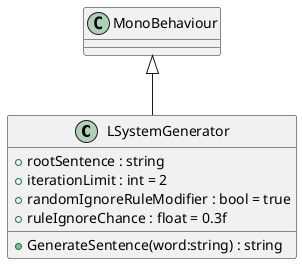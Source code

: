 @startuml
class LSystemGenerator {
    + rootSentence : string
    + iterationLimit : int = 2
    + randomIgnoreRuleModifier : bool = true
    + ruleIgnoreChance : float = 0.3f
    + GenerateSentence(word:string) : string
}
MonoBehaviour <|-- LSystemGenerator
@enduml
